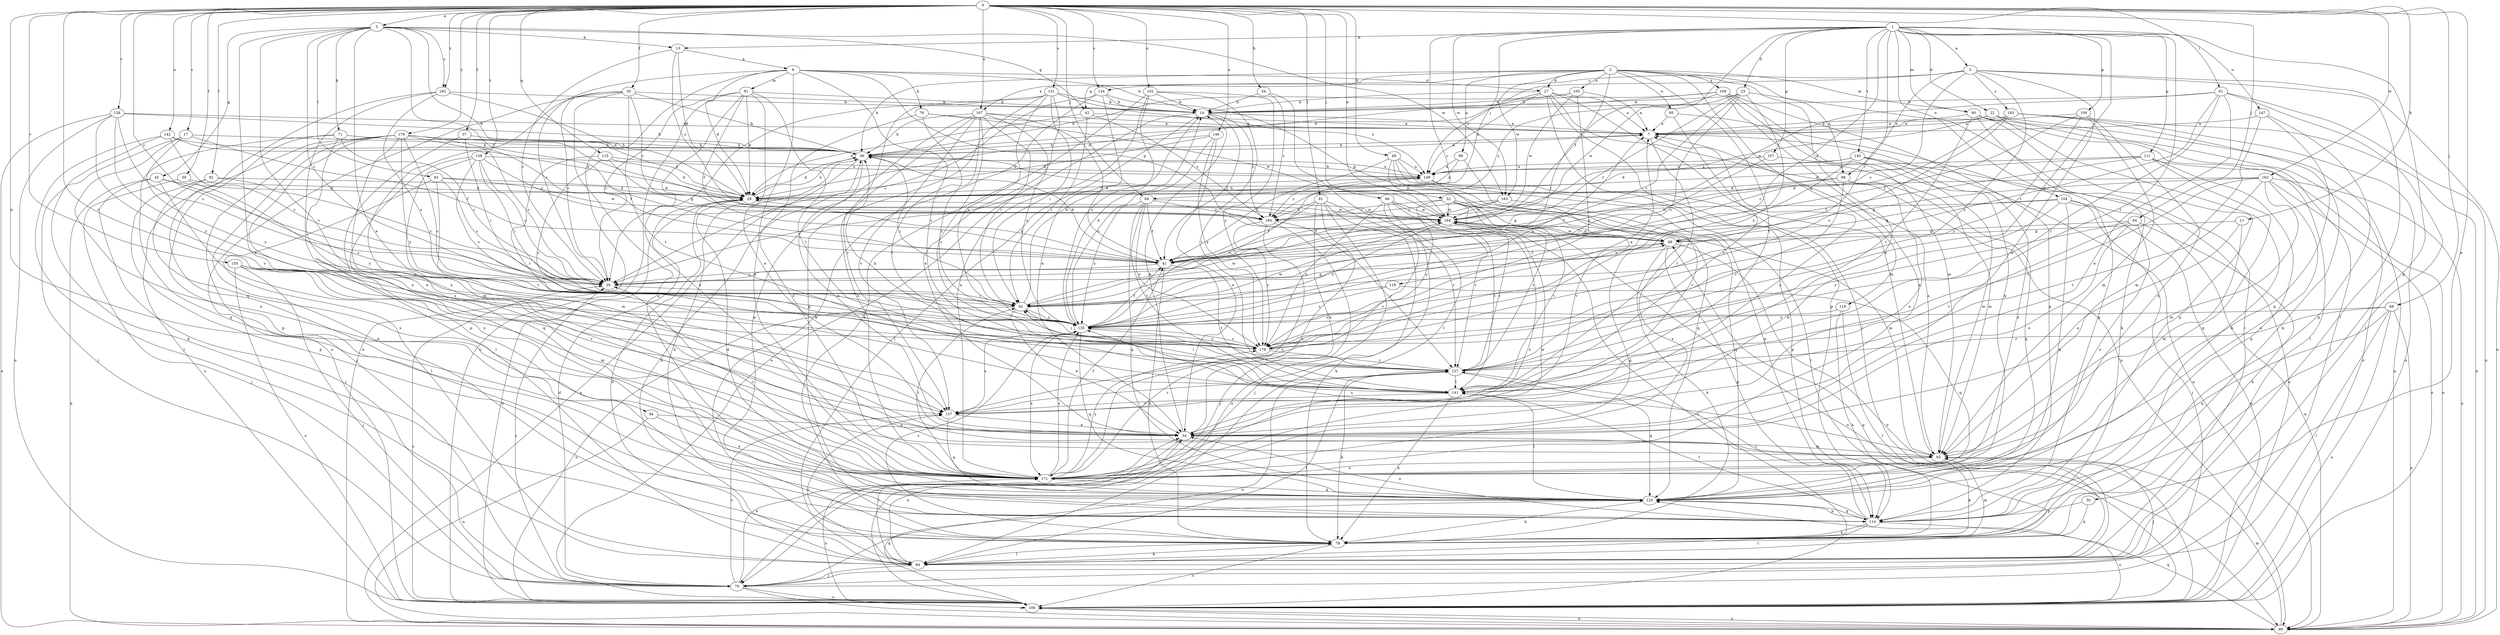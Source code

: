 strict digraph  {
0;
1;
2;
3;
5;
6;
7;
11;
13;
14;
17;
20;
22;
23;
27;
28;
30;
32;
34;
35;
37;
39;
41;
42;
45;
48;
49;
54;
56;
61;
62;
64;
66;
68;
69;
70;
71;
76;
78;
81;
82;
83;
84;
90;
91;
92;
94;
95;
96;
98;
99;
102;
104;
105;
106;
107;
109;
111;
114;
115;
118;
119;
120;
126;
127;
131;
134;
135;
138;
140;
141;
142;
146;
147;
149;
150;
157;
162;
163;
164;
167;
169;
171;
178;
179;
182;
183;
184;
0 -> 3  [label=a];
0 -> 11  [label=b];
0 -> 17  [label=c];
0 -> 20  [label=c];
0 -> 30  [label=e];
0 -> 32  [label=e];
0 -> 35  [label=f];
0 -> 37  [label=f];
0 -> 39  [label=f];
0 -> 49  [label=h];
0 -> 54  [label=h];
0 -> 61  [label=i];
0 -> 64  [label=j];
0 -> 66  [label=j];
0 -> 68  [label=j];
0 -> 69  [label=j];
0 -> 81  [label=l];
0 -> 82  [label=l];
0 -> 94  [label=n];
0 -> 102  [label=o];
0 -> 115  [label=q];
0 -> 126  [label=r];
0 -> 131  [label=s];
0 -> 134  [label=s];
0 -> 138  [label=t];
0 -> 142  [label=u];
0 -> 146  [label=u];
0 -> 150  [label=v];
0 -> 157  [label=v];
0 -> 162  [label=w];
0 -> 167  [label=x];
0 -> 179  [label=z];
0 -> 182  [label=z];
1 -> 5  [label=a];
1 -> 13  [label=b];
1 -> 20  [label=c];
1 -> 22  [label=d];
1 -> 23  [label=d];
1 -> 41  [label=f];
1 -> 62  [label=i];
1 -> 69  [label=j];
1 -> 90  [label=m];
1 -> 104  [label=o];
1 -> 107  [label=p];
1 -> 109  [label=p];
1 -> 111  [label=p];
1 -> 114  [label=p];
1 -> 118  [label=q];
1 -> 140  [label=t];
1 -> 141  [label=t];
1 -> 147  [label=u];
1 -> 163  [label=w];
1 -> 178  [label=y];
2 -> 27  [label=d];
2 -> 34  [label=e];
2 -> 42  [label=g];
2 -> 56  [label=h];
2 -> 62  [label=i];
2 -> 90  [label=m];
2 -> 95  [label=n];
2 -> 96  [label=n];
2 -> 98  [label=n];
2 -> 105  [label=o];
2 -> 119  [label=q];
2 -> 141  [label=t];
2 -> 163  [label=w];
2 -> 167  [label=x];
2 -> 169  [label=x];
3 -> 13  [label=b];
3 -> 34  [label=e];
3 -> 41  [label=f];
3 -> 42  [label=g];
3 -> 45  [label=g];
3 -> 62  [label=i];
3 -> 71  [label=k];
3 -> 83  [label=l];
3 -> 157  [label=v];
3 -> 163  [label=w];
3 -> 164  [label=w];
3 -> 171  [label=x];
3 -> 182  [label=z];
5 -> 20  [label=c];
5 -> 34  [label=e];
5 -> 84  [label=l];
5 -> 98  [label=n];
5 -> 99  [label=n];
5 -> 134  [label=s];
5 -> 149  [label=u];
5 -> 178  [label=y];
5 -> 183  [label=z];
6 -> 14  [label=b];
6 -> 20  [label=c];
6 -> 27  [label=d];
6 -> 28  [label=d];
6 -> 48  [label=g];
6 -> 76  [label=k];
6 -> 91  [label=m];
6 -> 99  [label=n];
6 -> 127  [label=r];
6 -> 171  [label=x];
7 -> 56  [label=h];
7 -> 99  [label=n];
7 -> 141  [label=t];
11 -> 34  [label=e];
11 -> 48  [label=g];
11 -> 92  [label=m];
13 -> 6  [label=a];
13 -> 20  [label=c];
13 -> 28  [label=d];
13 -> 184  [label=z];
14 -> 7  [label=a];
14 -> 41  [label=f];
14 -> 84  [label=l];
14 -> 106  [label=o];
14 -> 184  [label=z];
17 -> 41  [label=f];
17 -> 56  [label=h];
17 -> 70  [label=j];
17 -> 171  [label=x];
17 -> 178  [label=y];
20 -> 62  [label=i];
22 -> 7  [label=a];
22 -> 78  [label=k];
22 -> 99  [label=n];
22 -> 106  [label=o];
22 -> 184  [label=z];
23 -> 14  [label=b];
23 -> 20  [label=c];
23 -> 41  [label=f];
23 -> 84  [label=l];
23 -> 135  [label=s];
23 -> 164  [label=w];
23 -> 178  [label=y];
27 -> 7  [label=a];
27 -> 14  [label=b];
27 -> 28  [label=d];
27 -> 84  [label=l];
27 -> 92  [label=m];
27 -> 99  [label=n];
27 -> 114  [label=p];
27 -> 149  [label=u];
28 -> 56  [label=h];
28 -> 164  [label=w];
30 -> 78  [label=k];
30 -> 114  [label=p];
32 -> 48  [label=g];
32 -> 92  [label=m];
32 -> 127  [label=r];
32 -> 141  [label=t];
32 -> 164  [label=w];
32 -> 171  [label=x];
32 -> 178  [label=y];
32 -> 184  [label=z];
34 -> 7  [label=a];
34 -> 14  [label=b];
34 -> 84  [label=l];
34 -> 92  [label=m];
35 -> 14  [label=b];
35 -> 20  [label=c];
35 -> 56  [label=h];
35 -> 106  [label=o];
35 -> 120  [label=q];
35 -> 141  [label=t];
35 -> 171  [label=x];
35 -> 184  [label=z];
37 -> 56  [label=h];
37 -> 62  [label=i];
37 -> 84  [label=l];
39 -> 28  [label=d];
39 -> 70  [label=j];
39 -> 178  [label=y];
41 -> 20  [label=c];
41 -> 28  [label=d];
41 -> 56  [label=h];
41 -> 78  [label=k];
41 -> 141  [label=t];
42 -> 7  [label=a];
42 -> 28  [label=d];
42 -> 62  [label=i];
42 -> 184  [label=z];
45 -> 28  [label=d];
45 -> 70  [label=j];
45 -> 99  [label=n];
45 -> 135  [label=s];
45 -> 171  [label=x];
48 -> 41  [label=f];
48 -> 78  [label=k];
48 -> 106  [label=o];
48 -> 114  [label=p];
48 -> 164  [label=w];
49 -> 41  [label=f];
49 -> 84  [label=l];
49 -> 114  [label=p];
49 -> 120  [label=q];
49 -> 149  [label=u];
49 -> 164  [label=w];
54 -> 14  [label=b];
54 -> 84  [label=l];
54 -> 184  [label=z];
56 -> 7  [label=a];
56 -> 28  [label=d];
56 -> 34  [label=e];
56 -> 62  [label=i];
56 -> 99  [label=n];
56 -> 149  [label=u];
61 -> 14  [label=b];
61 -> 34  [label=e];
61 -> 62  [label=i];
61 -> 84  [label=l];
61 -> 99  [label=n];
61 -> 127  [label=r];
61 -> 164  [label=w];
62 -> 14  [label=b];
62 -> 34  [label=e];
62 -> 48  [label=g];
62 -> 106  [label=o];
62 -> 135  [label=s];
62 -> 164  [label=w];
64 -> 34  [label=e];
64 -> 48  [label=g];
64 -> 78  [label=k];
64 -> 141  [label=t];
64 -> 171  [label=x];
64 -> 178  [label=y];
66 -> 70  [label=j];
66 -> 127  [label=r];
66 -> 141  [label=t];
66 -> 157  [label=v];
66 -> 164  [label=w];
66 -> 178  [label=y];
68 -> 84  [label=l];
68 -> 99  [label=n];
68 -> 106  [label=o];
68 -> 120  [label=q];
68 -> 127  [label=r];
68 -> 135  [label=s];
69 -> 41  [label=f];
69 -> 120  [label=q];
69 -> 135  [label=s];
69 -> 141  [label=t];
69 -> 164  [label=w];
69 -> 178  [label=y];
69 -> 184  [label=z];
70 -> 20  [label=c];
70 -> 28  [label=d];
70 -> 34  [label=e];
70 -> 99  [label=n];
70 -> 106  [label=o];
70 -> 120  [label=q];
70 -> 157  [label=v];
71 -> 20  [label=c];
71 -> 28  [label=d];
71 -> 34  [label=e];
71 -> 56  [label=h];
71 -> 114  [label=p];
71 -> 120  [label=q];
76 -> 7  [label=a];
76 -> 164  [label=w];
76 -> 171  [label=x];
76 -> 178  [label=y];
78 -> 56  [label=h];
78 -> 84  [label=l];
78 -> 92  [label=m];
78 -> 106  [label=o];
78 -> 135  [label=s];
81 -> 34  [label=e];
81 -> 41  [label=f];
81 -> 78  [label=k];
81 -> 106  [label=o];
81 -> 127  [label=r];
81 -> 171  [label=x];
81 -> 184  [label=z];
82 -> 20  [label=c];
82 -> 28  [label=d];
82 -> 114  [label=p];
82 -> 171  [label=x];
83 -> 20  [label=c];
83 -> 28  [label=d];
83 -> 84  [label=l];
83 -> 141  [label=t];
83 -> 164  [label=w];
84 -> 28  [label=d];
84 -> 34  [label=e];
84 -> 56  [label=h];
84 -> 70  [label=j];
84 -> 78  [label=k];
84 -> 157  [label=v];
90 -> 7  [label=a];
90 -> 70  [label=j];
90 -> 78  [label=k];
90 -> 84  [label=l];
90 -> 114  [label=p];
90 -> 127  [label=r];
91 -> 14  [label=b];
91 -> 20  [label=c];
91 -> 28  [label=d];
91 -> 34  [label=e];
91 -> 41  [label=f];
91 -> 106  [label=o];
91 -> 141  [label=t];
91 -> 171  [label=x];
92 -> 7  [label=a];
92 -> 70  [label=j];
92 -> 78  [label=k];
92 -> 135  [label=s];
92 -> 171  [label=x];
94 -> 34  [label=e];
94 -> 99  [label=n];
94 -> 171  [label=x];
95 -> 7  [label=a];
95 -> 114  [label=p];
95 -> 141  [label=t];
96 -> 28  [label=d];
96 -> 149  [label=u];
96 -> 157  [label=v];
98 -> 28  [label=d];
98 -> 34  [label=e];
98 -> 41  [label=f];
98 -> 120  [label=q];
98 -> 127  [label=r];
99 -> 92  [label=m];
99 -> 106  [label=o];
99 -> 120  [label=q];
102 -> 14  [label=b];
102 -> 78  [label=k];
102 -> 135  [label=s];
102 -> 141  [label=t];
102 -> 171  [label=x];
102 -> 178  [label=y];
104 -> 34  [label=e];
104 -> 48  [label=g];
104 -> 70  [label=j];
104 -> 99  [label=n];
104 -> 106  [label=o];
104 -> 120  [label=q];
104 -> 164  [label=w];
105 -> 7  [label=a];
105 -> 14  [label=b];
105 -> 56  [label=h];
105 -> 164  [label=w];
105 -> 178  [label=y];
106 -> 20  [label=c];
106 -> 28  [label=d];
106 -> 48  [label=g];
106 -> 99  [label=n];
106 -> 171  [label=x];
107 -> 62  [label=i];
107 -> 92  [label=m];
107 -> 149  [label=u];
109 -> 7  [label=a];
109 -> 41  [label=f];
109 -> 92  [label=m];
109 -> 171  [label=x];
109 -> 178  [label=y];
111 -> 28  [label=d];
111 -> 41  [label=f];
111 -> 99  [label=n];
111 -> 114  [label=p];
111 -> 120  [label=q];
111 -> 149  [label=u];
114 -> 34  [label=e];
114 -> 78  [label=k];
114 -> 84  [label=l];
114 -> 106  [label=o];
114 -> 120  [label=q];
114 -> 127  [label=r];
114 -> 141  [label=t];
115 -> 28  [label=d];
115 -> 48  [label=g];
115 -> 127  [label=r];
115 -> 149  [label=u];
115 -> 178  [label=y];
118 -> 62  [label=i];
118 -> 120  [label=q];
118 -> 135  [label=s];
119 -> 78  [label=k];
119 -> 84  [label=l];
119 -> 135  [label=s];
120 -> 28  [label=d];
120 -> 78  [label=k];
120 -> 114  [label=p];
120 -> 141  [label=t];
126 -> 7  [label=a];
126 -> 20  [label=c];
126 -> 56  [label=h];
126 -> 99  [label=n];
126 -> 106  [label=o];
126 -> 157  [label=v];
126 -> 178  [label=y];
127 -> 56  [label=h];
127 -> 78  [label=k];
127 -> 84  [label=l];
127 -> 106  [label=o];
127 -> 120  [label=q];
127 -> 141  [label=t];
131 -> 14  [label=b];
131 -> 20  [label=c];
131 -> 34  [label=e];
131 -> 62  [label=i];
131 -> 114  [label=p];
131 -> 135  [label=s];
131 -> 149  [label=u];
131 -> 157  [label=v];
134 -> 14  [label=b];
134 -> 20  [label=c];
134 -> 34  [label=e];
134 -> 48  [label=g];
134 -> 78  [label=k];
135 -> 7  [label=a];
135 -> 14  [label=b];
135 -> 41  [label=f];
135 -> 120  [label=q];
135 -> 149  [label=u];
135 -> 164  [label=w];
135 -> 171  [label=x];
135 -> 178  [label=y];
138 -> 20  [label=c];
138 -> 62  [label=i];
138 -> 92  [label=m];
138 -> 120  [label=q];
138 -> 135  [label=s];
138 -> 149  [label=u];
138 -> 184  [label=z];
140 -> 28  [label=d];
140 -> 92  [label=m];
140 -> 106  [label=o];
140 -> 149  [label=u];
140 -> 171  [label=x];
140 -> 178  [label=y];
141 -> 62  [label=i];
141 -> 78  [label=k];
141 -> 157  [label=v];
142 -> 20  [label=c];
142 -> 28  [label=d];
142 -> 56  [label=h];
142 -> 78  [label=k];
142 -> 84  [label=l];
146 -> 28  [label=d];
146 -> 34  [label=e];
146 -> 56  [label=h];
146 -> 135  [label=s];
146 -> 178  [label=y];
147 -> 7  [label=a];
147 -> 92  [label=m];
147 -> 114  [label=p];
147 -> 120  [label=q];
149 -> 28  [label=d];
149 -> 56  [label=h];
149 -> 114  [label=p];
149 -> 157  [label=v];
149 -> 184  [label=z];
150 -> 20  [label=c];
150 -> 70  [label=j];
150 -> 92  [label=m];
150 -> 106  [label=o];
150 -> 135  [label=s];
150 -> 157  [label=v];
157 -> 34  [label=e];
157 -> 120  [label=q];
157 -> 127  [label=r];
157 -> 135  [label=s];
162 -> 28  [label=d];
162 -> 48  [label=g];
162 -> 92  [label=m];
162 -> 99  [label=n];
162 -> 106  [label=o];
162 -> 127  [label=r];
162 -> 141  [label=t];
162 -> 171  [label=x];
163 -> 41  [label=f];
163 -> 120  [label=q];
163 -> 164  [label=w];
163 -> 184  [label=z];
164 -> 48  [label=g];
164 -> 56  [label=h];
164 -> 99  [label=n];
164 -> 106  [label=o];
164 -> 127  [label=r];
164 -> 135  [label=s];
164 -> 171  [label=x];
167 -> 7  [label=a];
167 -> 41  [label=f];
167 -> 56  [label=h];
167 -> 62  [label=i];
167 -> 114  [label=p];
167 -> 127  [label=r];
167 -> 135  [label=s];
167 -> 141  [label=t];
167 -> 157  [label=v];
167 -> 171  [label=x];
169 -> 14  [label=b];
169 -> 56  [label=h];
169 -> 92  [label=m];
169 -> 114  [label=p];
169 -> 120  [label=q];
169 -> 171  [label=x];
169 -> 184  [label=z];
171 -> 20  [label=c];
171 -> 41  [label=f];
171 -> 48  [label=g];
171 -> 62  [label=i];
171 -> 120  [label=q];
171 -> 135  [label=s];
171 -> 164  [label=w];
171 -> 178  [label=y];
178 -> 7  [label=a];
178 -> 62  [label=i];
178 -> 127  [label=r];
178 -> 135  [label=s];
179 -> 20  [label=c];
179 -> 41  [label=f];
179 -> 56  [label=h];
179 -> 70  [label=j];
179 -> 78  [label=k];
179 -> 92  [label=m];
179 -> 106  [label=o];
179 -> 114  [label=p];
179 -> 135  [label=s];
179 -> 178  [label=y];
182 -> 14  [label=b];
182 -> 28  [label=d];
182 -> 120  [label=q];
182 -> 135  [label=s];
182 -> 171  [label=x];
183 -> 7  [label=a];
183 -> 20  [label=c];
183 -> 78  [label=k];
183 -> 99  [label=n];
183 -> 106  [label=o];
183 -> 135  [label=s];
184 -> 70  [label=j];
184 -> 127  [label=r];
184 -> 171  [label=x];
184 -> 178  [label=y];
}
